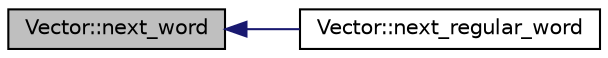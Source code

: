digraph "Vector::next_word"
{
  edge [fontname="Helvetica",fontsize="10",labelfontname="Helvetica",labelfontsize="10"];
  node [fontname="Helvetica",fontsize="10",shape=record];
  rankdir="LR";
  Node3915 [label="Vector::next_word",height=0.2,width=0.4,color="black", fillcolor="grey75", style="filled", fontcolor="black"];
  Node3915 -> Node3916 [dir="back",color="midnightblue",fontsize="10",style="solid",fontname="Helvetica"];
  Node3916 [label="Vector::next_regular_word",height=0.2,width=0.4,color="black", fillcolor="white", style="filled",URL="$d5/db2/class_vector.html#a7040861199c356dbb30c09e138805e6c"];
}

